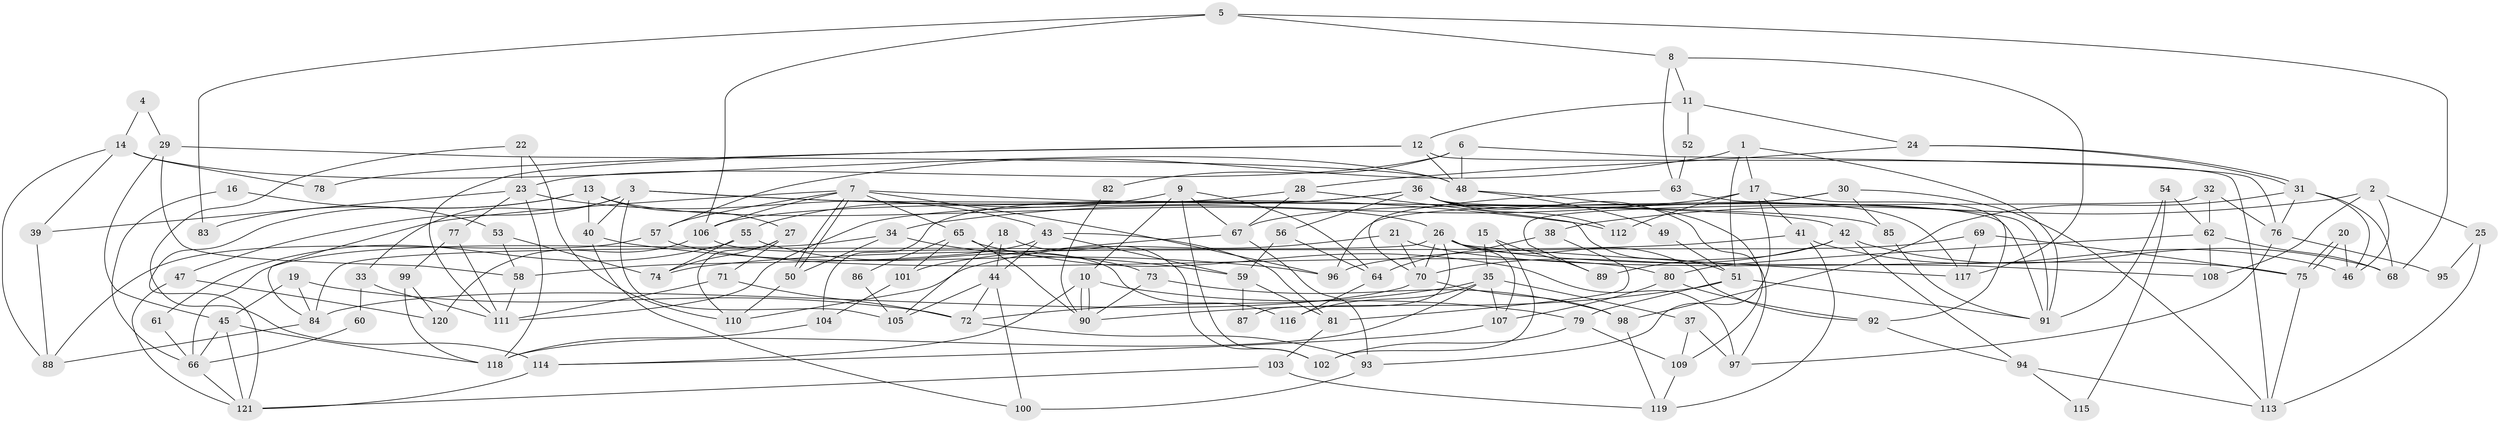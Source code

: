 // coarse degree distribution, {3: 0.2125, 6: 0.1875, 7: 0.0875, 4: 0.1375, 8: 0.0625, 5: 0.1625, 11: 0.0125, 2: 0.1125, 9: 0.025}
// Generated by graph-tools (version 1.1) at 2025/52/02/27/25 19:52:04]
// undirected, 121 vertices, 242 edges
graph export_dot {
graph [start="1"]
  node [color=gray90,style=filled];
  1;
  2;
  3;
  4;
  5;
  6;
  7;
  8;
  9;
  10;
  11;
  12;
  13;
  14;
  15;
  16;
  17;
  18;
  19;
  20;
  21;
  22;
  23;
  24;
  25;
  26;
  27;
  28;
  29;
  30;
  31;
  32;
  33;
  34;
  35;
  36;
  37;
  38;
  39;
  40;
  41;
  42;
  43;
  44;
  45;
  46;
  47;
  48;
  49;
  50;
  51;
  52;
  53;
  54;
  55;
  56;
  57;
  58;
  59;
  60;
  61;
  62;
  63;
  64;
  65;
  66;
  67;
  68;
  69;
  70;
  71;
  72;
  73;
  74;
  75;
  76;
  77;
  78;
  79;
  80;
  81;
  82;
  83;
  84;
  85;
  86;
  87;
  88;
  89;
  90;
  91;
  92;
  93;
  94;
  95;
  96;
  97;
  98;
  99;
  100;
  101;
  102;
  103;
  104;
  105;
  106;
  107;
  108;
  109;
  110;
  111;
  112;
  113;
  114;
  115;
  116;
  117;
  118;
  119;
  120;
  121;
  1 -- 57;
  1 -- 91;
  1 -- 17;
  1 -- 51;
  2 -- 46;
  2 -- 108;
  2 -- 25;
  2 -- 38;
  3 -- 42;
  3 -- 112;
  3 -- 33;
  3 -- 40;
  3 -- 47;
  3 -- 105;
  4 -- 29;
  4 -- 14;
  5 -- 8;
  5 -- 68;
  5 -- 83;
  5 -- 106;
  6 -- 76;
  6 -- 48;
  6 -- 23;
  6 -- 82;
  7 -- 50;
  7 -- 50;
  7 -- 85;
  7 -- 57;
  7 -- 65;
  7 -- 84;
  7 -- 96;
  7 -- 106;
  8 -- 117;
  8 -- 11;
  8 -- 63;
  9 -- 64;
  9 -- 10;
  9 -- 55;
  9 -- 67;
  9 -- 102;
  10 -- 114;
  10 -- 90;
  10 -- 90;
  10 -- 79;
  11 -- 12;
  11 -- 24;
  11 -- 52;
  12 -- 111;
  12 -- 113;
  12 -- 48;
  12 -- 78;
  13 -- 121;
  13 -- 26;
  13 -- 27;
  13 -- 40;
  13 -- 83;
  14 -- 48;
  14 -- 88;
  14 -- 39;
  14 -- 78;
  15 -- 102;
  15 -- 35;
  15 -- 89;
  16 -- 66;
  16 -- 53;
  17 -- 41;
  17 -- 34;
  17 -- 92;
  17 -- 93;
  17 -- 112;
  18 -- 102;
  18 -- 105;
  18 -- 44;
  19 -- 72;
  19 -- 84;
  19 -- 45;
  20 -- 46;
  20 -- 75;
  20 -- 75;
  21 -- 110;
  21 -- 75;
  21 -- 70;
  22 -- 23;
  22 -- 114;
  22 -- 110;
  23 -- 77;
  23 -- 39;
  23 -- 43;
  23 -- 118;
  24 -- 28;
  24 -- 31;
  24 -- 31;
  25 -- 113;
  25 -- 95;
  26 -- 107;
  26 -- 70;
  26 -- 84;
  26 -- 87;
  26 -- 92;
  26 -- 108;
  26 -- 117;
  27 -- 110;
  27 -- 71;
  27 -- 74;
  28 -- 67;
  28 -- 106;
  28 -- 51;
  29 -- 45;
  29 -- 58;
  29 -- 48;
  30 -- 67;
  30 -- 96;
  30 -- 85;
  30 -- 113;
  31 -- 76;
  31 -- 46;
  31 -- 68;
  31 -- 98;
  32 -- 89;
  32 -- 62;
  32 -- 76;
  33 -- 111;
  33 -- 60;
  34 -- 66;
  34 -- 50;
  34 -- 59;
  35 -- 116;
  35 -- 118;
  35 -- 37;
  35 -- 72;
  35 -- 107;
  36 -- 91;
  36 -- 97;
  36 -- 56;
  36 -- 104;
  36 -- 111;
  36 -- 112;
  36 -- 117;
  37 -- 109;
  37 -- 97;
  38 -- 81;
  38 -- 64;
  39 -- 88;
  40 -- 96;
  40 -- 100;
  41 -- 119;
  41 -- 74;
  41 -- 46;
  42 -- 94;
  42 -- 70;
  42 -- 68;
  42 -- 89;
  43 -- 44;
  43 -- 58;
  43 -- 59;
  43 -- 81;
  44 -- 100;
  44 -- 72;
  44 -- 105;
  45 -- 118;
  45 -- 66;
  45 -- 121;
  47 -- 121;
  47 -- 120;
  48 -- 49;
  48 -- 109;
  49 -- 51;
  50 -- 110;
  51 -- 79;
  51 -- 90;
  51 -- 91;
  52 -- 63;
  53 -- 74;
  53 -- 58;
  54 -- 62;
  54 -- 91;
  54 -- 115;
  55 -- 73;
  55 -- 61;
  55 -- 74;
  56 -- 59;
  56 -- 64;
  57 -- 88;
  57 -- 80;
  58 -- 111;
  59 -- 81;
  59 -- 87;
  60 -- 66;
  61 -- 66;
  62 -- 68;
  62 -- 80;
  62 -- 108;
  63 -- 70;
  63 -- 91;
  64 -- 116;
  65 -- 90;
  65 -- 86;
  65 -- 97;
  65 -- 101;
  66 -- 121;
  67 -- 93;
  67 -- 101;
  69 -- 96;
  69 -- 117;
  69 -- 75;
  70 -- 84;
  70 -- 98;
  71 -- 72;
  71 -- 111;
  72 -- 93;
  73 -- 90;
  73 -- 98;
  75 -- 113;
  76 -- 97;
  76 -- 95;
  77 -- 99;
  77 -- 111;
  79 -- 102;
  79 -- 109;
  80 -- 92;
  80 -- 107;
  81 -- 103;
  82 -- 90;
  84 -- 88;
  85 -- 91;
  86 -- 105;
  92 -- 94;
  93 -- 100;
  94 -- 113;
  94 -- 115;
  98 -- 119;
  99 -- 118;
  99 -- 120;
  101 -- 104;
  103 -- 119;
  103 -- 121;
  104 -- 118;
  106 -- 116;
  106 -- 120;
  107 -- 114;
  109 -- 119;
  114 -- 121;
}
